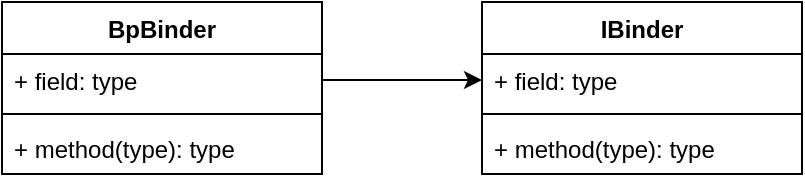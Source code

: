 <mxfile version="10.7.1" type="github"><diagram id="wURvKaP-HHOi7LxVtHhX" name="Page-1"><mxGraphModel dx="961" dy="493" grid="1" gridSize="10" guides="1" tooltips="1" connect="1" arrows="1" fold="1" page="1" pageScale="1" pageWidth="850" pageHeight="1100" math="0" shadow="0"><root><mxCell id="0"/><mxCell id="1" parent="0"/><mxCell id="1XvnTww1lKkyvkk8hLBV-5" value="IBinder" style="swimlane;fontStyle=1;align=center;verticalAlign=top;childLayout=stackLayout;horizontal=1;startSize=26;horizontalStack=0;resizeParent=1;resizeParentMax=0;resizeLast=0;collapsible=1;marginBottom=0;" vertex="1" parent="1"><mxGeometry x="280" y="97" width="160" height="86" as="geometry"/></mxCell><mxCell id="1XvnTww1lKkyvkk8hLBV-6" value="+ field: type" style="text;strokeColor=none;fillColor=none;align=left;verticalAlign=top;spacingLeft=4;spacingRight=4;overflow=hidden;rotatable=0;points=[[0,0.5],[1,0.5]];portConstraint=eastwest;" vertex="1" parent="1XvnTww1lKkyvkk8hLBV-5"><mxGeometry y="26" width="160" height="26" as="geometry"/></mxCell><mxCell id="1XvnTww1lKkyvkk8hLBV-7" value="" style="line;strokeWidth=1;fillColor=none;align=left;verticalAlign=middle;spacingTop=-1;spacingLeft=3;spacingRight=3;rotatable=0;labelPosition=right;points=[];portConstraint=eastwest;" vertex="1" parent="1XvnTww1lKkyvkk8hLBV-5"><mxGeometry y="52" width="160" height="8" as="geometry"/></mxCell><mxCell id="1XvnTww1lKkyvkk8hLBV-8" value="+ method(type): type" style="text;strokeColor=none;fillColor=none;align=left;verticalAlign=top;spacingLeft=4;spacingRight=4;overflow=hidden;rotatable=0;points=[[0,0.5],[1,0.5]];portConstraint=eastwest;" vertex="1" parent="1XvnTww1lKkyvkk8hLBV-5"><mxGeometry y="60" width="160" height="26" as="geometry"/></mxCell><mxCell id="1XvnTww1lKkyvkk8hLBV-13" style="edgeStyle=orthogonalEdgeStyle;rounded=0;orthogonalLoop=1;jettySize=auto;html=1;exitX=1;exitY=0.5;exitDx=0;exitDy=0;entryX=0;entryY=0.5;entryDx=0;entryDy=0;" edge="1" parent="1" source="1XvnTww1lKkyvkk8hLBV-10" target="1XvnTww1lKkyvkk8hLBV-6"><mxGeometry relative="1" as="geometry"><mxPoint x="350" y="190" as="targetPoint"/></mxGeometry></mxCell><mxCell id="1XvnTww1lKkyvkk8hLBV-9" value="BpBinder" style="swimlane;fontStyle=1;align=center;verticalAlign=top;childLayout=stackLayout;horizontal=1;startSize=26;horizontalStack=0;resizeParent=1;resizeParentMax=0;resizeLast=0;collapsible=1;marginBottom=0;" vertex="1" parent="1"><mxGeometry x="40" y="97" width="160" height="86" as="geometry"/></mxCell><mxCell id="1XvnTww1lKkyvkk8hLBV-10" value="+ field: type" style="text;strokeColor=none;fillColor=none;align=left;verticalAlign=top;spacingLeft=4;spacingRight=4;overflow=hidden;rotatable=0;points=[[0,0.5],[1,0.5]];portConstraint=eastwest;" vertex="1" parent="1XvnTww1lKkyvkk8hLBV-9"><mxGeometry y="26" width="160" height="26" as="geometry"/></mxCell><mxCell id="1XvnTww1lKkyvkk8hLBV-11" value="" style="line;strokeWidth=1;fillColor=none;align=left;verticalAlign=middle;spacingTop=-1;spacingLeft=3;spacingRight=3;rotatable=0;labelPosition=right;points=[];portConstraint=eastwest;" vertex="1" parent="1XvnTww1lKkyvkk8hLBV-9"><mxGeometry y="52" width="160" height="8" as="geometry"/></mxCell><mxCell id="1XvnTww1lKkyvkk8hLBV-12" value="+ method(type): type" style="text;strokeColor=none;fillColor=none;align=left;verticalAlign=top;spacingLeft=4;spacingRight=4;overflow=hidden;rotatable=0;points=[[0,0.5],[1,0.5]];portConstraint=eastwest;" vertex="1" parent="1XvnTww1lKkyvkk8hLBV-9"><mxGeometry y="60" width="160" height="26" as="geometry"/></mxCell></root></mxGraphModel></diagram></mxfile>
